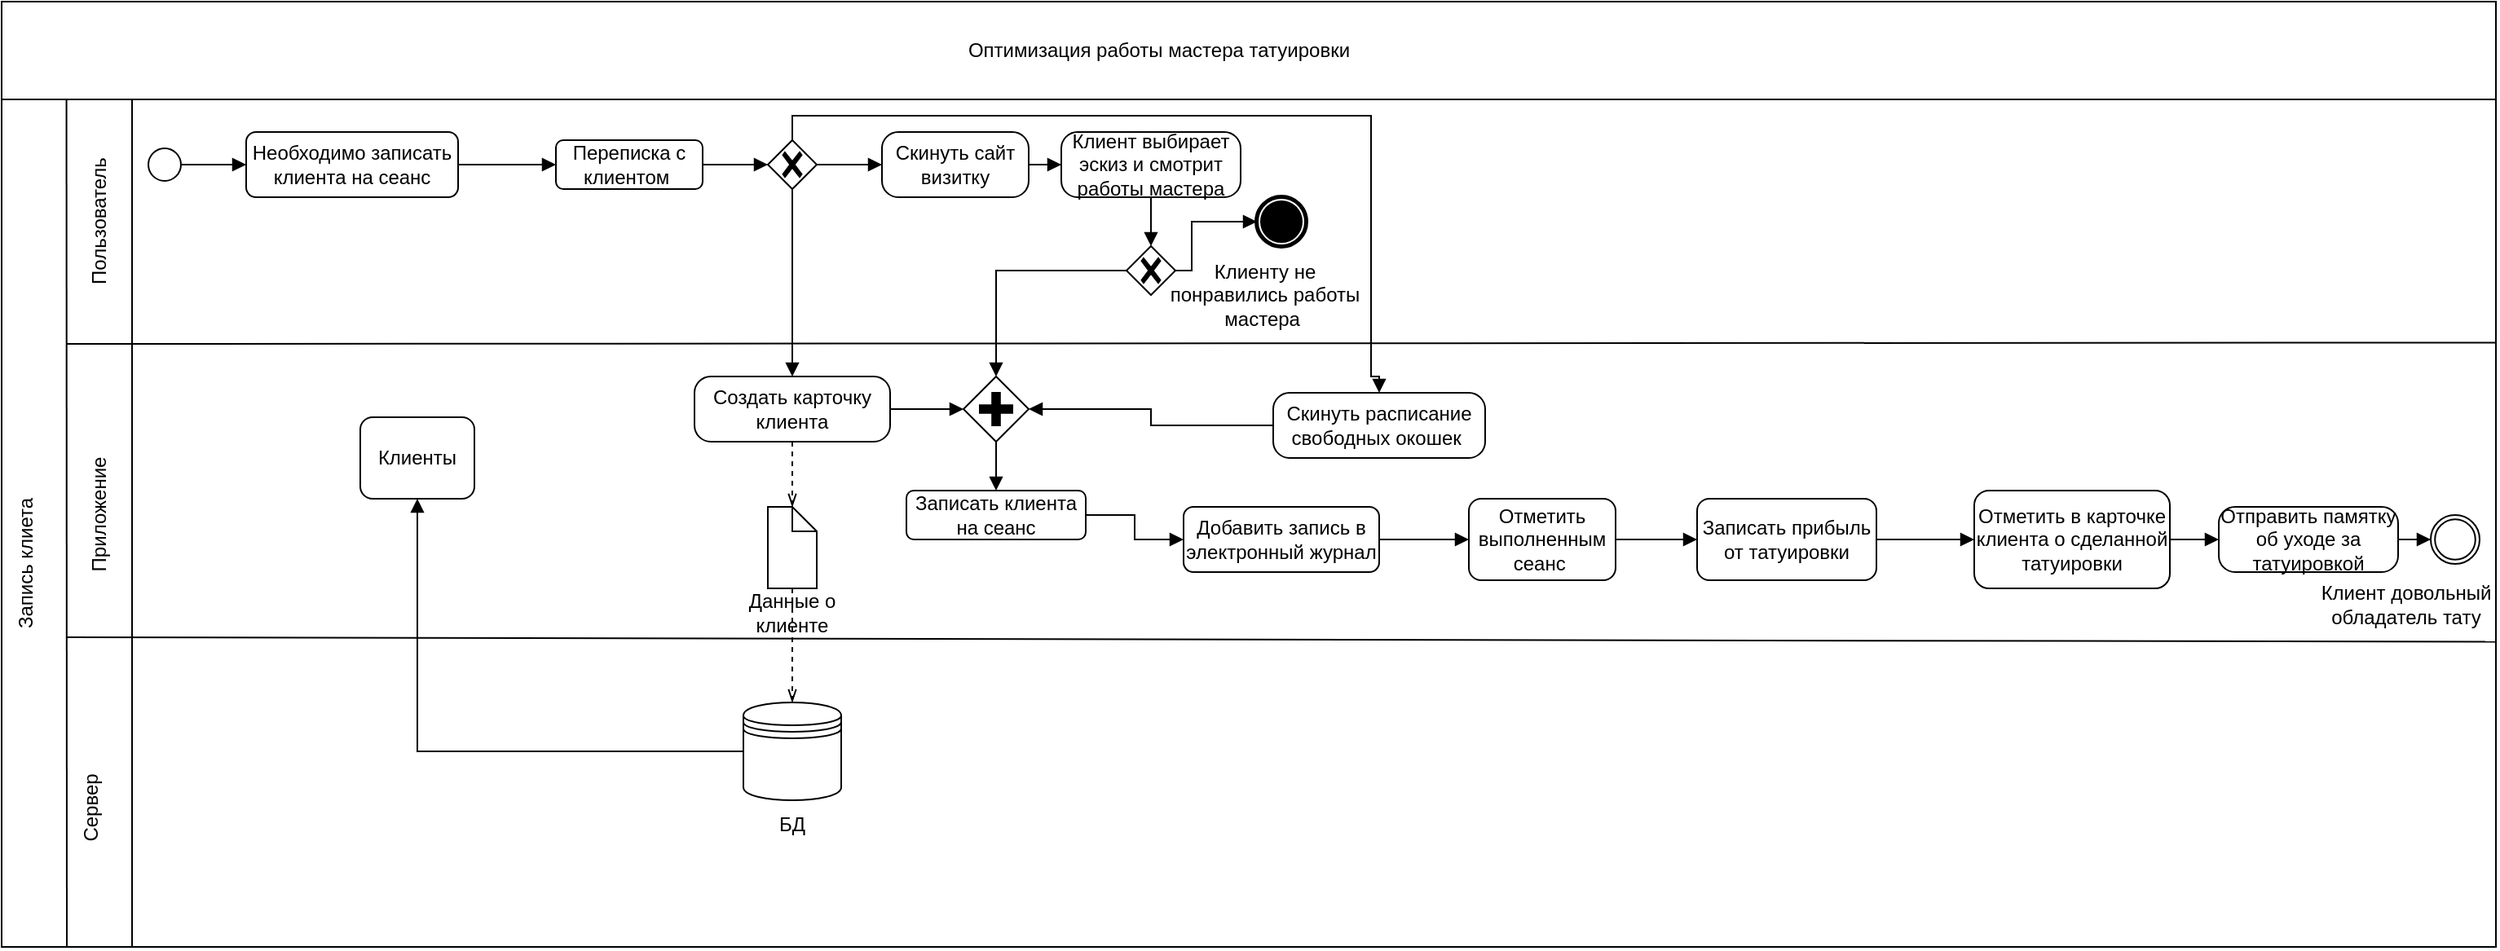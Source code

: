 <mxfile version="20.6.0" type="device"><diagram id="bfo-nZELDSUf4FN9RPrp" name="Страница 1"><mxGraphModel dx="1702" dy="2176" grid="1" gridSize="10" guides="1" tooltips="1" connect="1" arrows="1" fold="1" page="1" pageScale="1" pageWidth="827" pageHeight="1169" math="0" shadow="0"><root><mxCell id="0"/><mxCell id="1" parent="0"/><mxCell id="CMskse8NzwZzVhAuSRWN-1" value="" style="rounded=0;whiteSpace=wrap;html=1;" vertex="1" parent="1"><mxGeometry x="10" y="-40" width="1530" height="520" as="geometry"/></mxCell><mxCell id="CMskse8NzwZzVhAuSRWN-4" value="" style="endArrow=none;html=1;rounded=0;entryX=0.026;entryY=0;entryDx=0;entryDy=0;entryPerimeter=0;" edge="1" parent="1" target="CMskse8NzwZzVhAuSRWN-1"><mxGeometry width="50" height="50" relative="1" as="geometry"><mxPoint x="50" y="480" as="sourcePoint"/><mxPoint x="48" y="-40" as="targetPoint"/><Array as="points"/></mxGeometry></mxCell><mxCell id="CMskse8NzwZzVhAuSRWN-7" value="Запись клиета" style="text;html=1;align=center;verticalAlign=middle;resizable=0;points=[];autosize=1;strokeColor=none;fillColor=none;rotation=-90;" vertex="1" parent="1"><mxGeometry x="-30" y="230" width="110" height="30" as="geometry"/></mxCell><mxCell id="CMskse8NzwZzVhAuSRWN-8" value="" style="endArrow=none;html=1;rounded=0;entryX=1;entryY=0.64;entryDx=0;entryDy=0;entryPerimeter=0;" edge="1" parent="1" target="CMskse8NzwZzVhAuSRWN-1"><mxGeometry width="50" height="50" relative="1" as="geometry"><mxPoint x="50" y="290" as="sourcePoint"/><mxPoint x="440" y="270" as="targetPoint"/></mxGeometry></mxCell><mxCell id="CMskse8NzwZzVhAuSRWN-9" value="" style="endArrow=none;html=1;rounded=0;entryX=1;entryY=0.287;entryDx=0;entryDy=0;entryPerimeter=0;" edge="1" parent="1" target="CMskse8NzwZzVhAuSRWN-1"><mxGeometry width="50" height="50" relative="1" as="geometry"><mxPoint x="50" y="110" as="sourcePoint"/><mxPoint x="860" y="112.8" as="targetPoint"/></mxGeometry></mxCell><mxCell id="CMskse8NzwZzVhAuSRWN-10" value="" style="endArrow=none;html=1;rounded=0;" edge="1" parent="1"><mxGeometry width="50" height="50" relative="1" as="geometry"><mxPoint x="90" y="480" as="sourcePoint"/><mxPoint x="90" y="-40" as="targetPoint"/></mxGeometry></mxCell><mxCell id="CMskse8NzwZzVhAuSRWN-11" value="Сервер" style="text;html=1;align=center;verticalAlign=middle;resizable=0;points=[];autosize=1;strokeColor=none;fillColor=none;rotation=-90;" vertex="1" parent="1"><mxGeometry x="30" y="380" width="70" height="30" as="geometry"/></mxCell><mxCell id="CMskse8NzwZzVhAuSRWN-12" value="Приложение" style="text;html=1;align=center;verticalAlign=middle;resizable=0;points=[];autosize=1;strokeColor=none;fillColor=none;rotation=-90;" vertex="1" parent="1"><mxGeometry x="20" y="200" width="100" height="30" as="geometry"/></mxCell><mxCell id="CMskse8NzwZzVhAuSRWN-13" value="Пользователь" style="text;html=1;align=center;verticalAlign=middle;resizable=0;points=[];autosize=1;strokeColor=none;fillColor=none;rotation=-90;" vertex="1" parent="1"><mxGeometry x="20" y="20" width="100" height="30" as="geometry"/></mxCell><mxCell id="CMskse8NzwZzVhAuSRWN-16" style="edgeStyle=orthogonalEdgeStyle;rounded=0;orthogonalLoop=1;jettySize=auto;html=1;entryX=0;entryY=0.5;entryDx=0;entryDy=0;endArrow=block;endFill=1;" edge="1" parent="1" source="CMskse8NzwZzVhAuSRWN-15"><mxGeometry relative="1" as="geometry"><mxPoint x="160" as="targetPoint"/></mxGeometry></mxCell><mxCell id="CMskse8NzwZzVhAuSRWN-15" value="" style="points=[[0.145,0.145,0],[0.5,0,0],[0.855,0.145,0],[1,0.5,0],[0.855,0.855,0],[0.5,1,0],[0.145,0.855,0],[0,0.5,0]];shape=mxgraph.bpmn.event;html=1;verticalLabelPosition=bottom;labelBackgroundColor=#ffffff;verticalAlign=top;align=center;perimeter=ellipsePerimeter;outlineConnect=0;aspect=fixed;outline=standard;symbol=general;" vertex="1" parent="1"><mxGeometry x="100" y="-10" width="20" height="20" as="geometry"/></mxCell><mxCell id="CMskse8NzwZzVhAuSRWN-19" value="" style="edgeStyle=orthogonalEdgeStyle;rounded=0;orthogonalLoop=1;jettySize=auto;html=1;endArrow=block;endFill=1;" edge="1" parent="1" source="CMskse8NzwZzVhAuSRWN-17" target="CMskse8NzwZzVhAuSRWN-18"><mxGeometry relative="1" as="geometry"/></mxCell><mxCell id="CMskse8NzwZzVhAuSRWN-17" value="Необходимо записать клиента на сеанс" style="rounded=1;whiteSpace=wrap;html=1;" vertex="1" parent="1"><mxGeometry x="160" y="-20" width="130" height="40" as="geometry"/></mxCell><mxCell id="CMskse8NzwZzVhAuSRWN-21" value="" style="edgeStyle=orthogonalEdgeStyle;rounded=0;orthogonalLoop=1;jettySize=auto;html=1;endArrow=block;endFill=1;" edge="1" parent="1" source="CMskse8NzwZzVhAuSRWN-18" target="CMskse8NzwZzVhAuSRWN-20"><mxGeometry relative="1" as="geometry"/></mxCell><mxCell id="CMskse8NzwZzVhAuSRWN-18" value="Переписка с клиентом&amp;nbsp;" style="rounded=1;whiteSpace=wrap;html=1;" vertex="1" parent="1"><mxGeometry x="350" y="-15" width="90" height="30" as="geometry"/></mxCell><mxCell id="CMskse8NzwZzVhAuSRWN-23" value="" style="edgeStyle=orthogonalEdgeStyle;rounded=0;orthogonalLoop=1;jettySize=auto;html=1;endArrow=block;endFill=1;" edge="1" parent="1" source="CMskse8NzwZzVhAuSRWN-20" target="CMskse8NzwZzVhAuSRWN-22"><mxGeometry relative="1" as="geometry"/></mxCell><mxCell id="CMskse8NzwZzVhAuSRWN-25" value="" style="edgeStyle=orthogonalEdgeStyle;rounded=0;orthogonalLoop=1;jettySize=auto;html=1;endArrow=block;endFill=1;" edge="1" parent="1" source="CMskse8NzwZzVhAuSRWN-20" target="CMskse8NzwZzVhAuSRWN-24"><mxGeometry relative="1" as="geometry"/></mxCell><mxCell id="CMskse8NzwZzVhAuSRWN-32" style="edgeStyle=orthogonalEdgeStyle;rounded=0;orthogonalLoop=1;jettySize=auto;html=1;entryX=0.5;entryY=0;entryDx=0;entryDy=0;entryPerimeter=0;endArrow=block;endFill=1;" edge="1" parent="1" source="CMskse8NzwZzVhAuSRWN-20" target="CMskse8NzwZzVhAuSRWN-26"><mxGeometry relative="1" as="geometry"><Array as="points"><mxPoint x="495" y="-30"/><mxPoint x="850" y="-30"/><mxPoint x="850" y="130"/></Array></mxGeometry></mxCell><mxCell id="CMskse8NzwZzVhAuSRWN-20" value="" style="points=[[0.25,0.25,0],[0.5,0,0],[0.75,0.25,0],[1,0.5,0],[0.75,0.75,0],[0.5,1,0],[0.25,0.75,0],[0,0.5,0]];shape=mxgraph.bpmn.gateway2;html=1;verticalLabelPosition=bottom;labelBackgroundColor=#ffffff;verticalAlign=top;align=center;perimeter=rhombusPerimeter;outlineConnect=0;outline=none;symbol=none;gwType=exclusive;" vertex="1" parent="1"><mxGeometry x="480" y="-15" width="30" height="30" as="geometry"/></mxCell><mxCell id="CMskse8NzwZzVhAuSRWN-35" value="" style="edgeStyle=orthogonalEdgeStyle;rounded=0;orthogonalLoop=1;jettySize=auto;html=1;endArrow=block;endFill=1;" edge="1" parent="1" source="CMskse8NzwZzVhAuSRWN-22" target="CMskse8NzwZzVhAuSRWN-34"><mxGeometry relative="1" as="geometry"/></mxCell><mxCell id="CMskse8NzwZzVhAuSRWN-22" value="Скинуть сайт визитку" style="points=[[0.25,0,0],[0.5,0,0],[0.75,0,0],[1,0.25,0],[1,0.5,0],[1,0.75,0],[0.75,1,0],[0.5,1,0],[0.25,1,0],[0,0.75,0],[0,0.5,0],[0,0.25,0]];shape=mxgraph.bpmn.task;whiteSpace=wrap;rectStyle=rounded;size=10;html=1;taskMarker=abstract;" vertex="1" parent="1"><mxGeometry x="550" y="-20" width="90" height="40" as="geometry"/></mxCell><mxCell id="CMskse8NzwZzVhAuSRWN-29" value="" style="edgeStyle=orthogonalEdgeStyle;rounded=0;orthogonalLoop=1;jettySize=auto;html=1;endArrow=block;endFill=1;" edge="1" parent="1" source="CMskse8NzwZzVhAuSRWN-24" target="CMskse8NzwZzVhAuSRWN-28"><mxGeometry relative="1" as="geometry"/></mxCell><mxCell id="CMskse8NzwZzVhAuSRWN-58" value="" style="edgeStyle=orthogonalEdgeStyle;rounded=0;orthogonalLoop=1;jettySize=auto;html=1;endArrow=openThin;endFill=0;dashed=1;" edge="1" parent="1" source="CMskse8NzwZzVhAuSRWN-24" target="CMskse8NzwZzVhAuSRWN-57"><mxGeometry relative="1" as="geometry"/></mxCell><mxCell id="CMskse8NzwZzVhAuSRWN-24" value="Создать карточку клиента" style="points=[[0.25,0,0],[0.5,0,0],[0.75,0,0],[1,0.25,0],[1,0.5,0],[1,0.75,0],[0.75,1,0],[0.5,1,0],[0.25,1,0],[0,0.75,0],[0,0.5,0],[0,0.25,0]];shape=mxgraph.bpmn.task;whiteSpace=wrap;rectStyle=rounded;size=10;html=1;taskMarker=abstract;" vertex="1" parent="1"><mxGeometry x="435" y="130" width="120" height="40" as="geometry"/></mxCell><mxCell id="CMskse8NzwZzVhAuSRWN-33" value="" style="edgeStyle=orthogonalEdgeStyle;rounded=0;orthogonalLoop=1;jettySize=auto;html=1;endArrow=block;endFill=1;" edge="1" parent="1" source="CMskse8NzwZzVhAuSRWN-26" target="CMskse8NzwZzVhAuSRWN-28"><mxGeometry relative="1" as="geometry"/></mxCell><mxCell id="CMskse8NzwZzVhAuSRWN-26" value="Скинуть расписание свободных окошек&amp;nbsp;" style="points=[[0.25,0,0],[0.5,0,0],[0.75,0,0],[1,0.25,0],[1,0.5,0],[1,0.75,0],[0.75,1,0],[0.5,1,0],[0.25,1,0],[0,0.75,0],[0,0.5,0],[0,0.25,0]];shape=mxgraph.bpmn.task;whiteSpace=wrap;rectStyle=rounded;size=10;html=1;taskMarker=abstract;" vertex="1" parent="1"><mxGeometry x="790" y="140" width="130" height="40" as="geometry"/></mxCell><mxCell id="CMskse8NzwZzVhAuSRWN-43" value="" style="edgeStyle=orthogonalEdgeStyle;rounded=0;orthogonalLoop=1;jettySize=auto;html=1;endArrow=block;endFill=1;" edge="1" parent="1" source="CMskse8NzwZzVhAuSRWN-28" target="CMskse8NzwZzVhAuSRWN-42"><mxGeometry relative="1" as="geometry"/></mxCell><mxCell id="CMskse8NzwZzVhAuSRWN-28" value="" style="points=[[0.25,0.25,0],[0.5,0,0],[0.75,0.25,0],[1,0.5,0],[0.75,0.75,0],[0.5,1,0],[0.25,0.75,0],[0,0.5,0]];shape=mxgraph.bpmn.gateway2;html=1;verticalLabelPosition=bottom;labelBackgroundColor=#ffffff;verticalAlign=top;align=center;perimeter=rhombusPerimeter;outlineConnect=0;outline=none;symbol=none;gwType=parallel;" vertex="1" parent="1"><mxGeometry x="600" y="130" width="40" height="40" as="geometry"/></mxCell><mxCell id="CMskse8NzwZzVhAuSRWN-37" style="edgeStyle=orthogonalEdgeStyle;rounded=0;orthogonalLoop=1;jettySize=auto;html=1;endArrow=block;endFill=1;" edge="1" parent="1" source="CMskse8NzwZzVhAuSRWN-34" target="CMskse8NzwZzVhAuSRWN-36"><mxGeometry relative="1" as="geometry"/></mxCell><mxCell id="CMskse8NzwZzVhAuSRWN-34" value="Клиент выбирает эскиз и смотрит работы мастера" style="points=[[0.25,0,0],[0.5,0,0],[0.75,0,0],[1,0.25,0],[1,0.5,0],[1,0.75,0],[0.75,1,0],[0.5,1,0],[0.25,1,0],[0,0.75,0],[0,0.5,0],[0,0.25,0]];shape=mxgraph.bpmn.task;whiteSpace=wrap;rectStyle=rounded;size=10;html=1;taskMarker=abstract;" vertex="1" parent="1"><mxGeometry x="660" y="-20" width="110" height="40" as="geometry"/></mxCell><mxCell id="CMskse8NzwZzVhAuSRWN-39" value="" style="edgeStyle=orthogonalEdgeStyle;rounded=0;orthogonalLoop=1;jettySize=auto;html=1;endArrow=block;endFill=1;" edge="1" parent="1" source="CMskse8NzwZzVhAuSRWN-36" target="CMskse8NzwZzVhAuSRWN-38"><mxGeometry relative="1" as="geometry"><Array as="points"><mxPoint x="740" y="65"/><mxPoint x="740" y="35"/></Array></mxGeometry></mxCell><mxCell id="CMskse8NzwZzVhAuSRWN-41" style="edgeStyle=orthogonalEdgeStyle;rounded=0;orthogonalLoop=1;jettySize=auto;html=1;entryX=0.5;entryY=0;entryDx=0;entryDy=0;entryPerimeter=0;endArrow=block;endFill=1;" edge="1" parent="1" source="CMskse8NzwZzVhAuSRWN-36" target="CMskse8NzwZzVhAuSRWN-28"><mxGeometry relative="1" as="geometry"/></mxCell><mxCell id="CMskse8NzwZzVhAuSRWN-36" value="" style="points=[[0.25,0.25,0],[0.5,0,0],[0.75,0.25,0],[1,0.5,0],[0.75,0.75,0],[0.5,1,0],[0.25,0.75,0],[0,0.5,0]];shape=mxgraph.bpmn.gateway2;html=1;verticalLabelPosition=bottom;labelBackgroundColor=#ffffff;verticalAlign=top;align=center;perimeter=rhombusPerimeter;outlineConnect=0;outline=none;symbol=none;gwType=exclusive;" vertex="1" parent="1"><mxGeometry x="700" y="50" width="30" height="30" as="geometry"/></mxCell><mxCell id="CMskse8NzwZzVhAuSRWN-38" value="" style="points=[[0.145,0.145,0],[0.5,0,0],[0.855,0.145,0],[1,0.5,0],[0.855,0.855,0],[0.5,1,0],[0.145,0.855,0],[0,0.5,0]];shape=mxgraph.bpmn.event;html=1;verticalLabelPosition=bottom;labelBackgroundColor=#ffffff;verticalAlign=top;align=center;perimeter=ellipsePerimeter;outlineConnect=0;aspect=fixed;outline=end;symbol=terminate;" vertex="1" parent="1"><mxGeometry x="780" y="20" width="30" height="30" as="geometry"/></mxCell><mxCell id="CMskse8NzwZzVhAuSRWN-40" value="Клиенту не понравились работы мастера&amp;nbsp;" style="text;html=1;strokeColor=none;fillColor=none;align=center;verticalAlign=middle;whiteSpace=wrap;rounded=0;" vertex="1" parent="1"><mxGeometry x="720" y="60" width="130" height="40" as="geometry"/></mxCell><mxCell id="CMskse8NzwZzVhAuSRWN-45" value="" style="edgeStyle=orthogonalEdgeStyle;rounded=0;orthogonalLoop=1;jettySize=auto;html=1;endArrow=block;endFill=1;" edge="1" parent="1" source="CMskse8NzwZzVhAuSRWN-42" target="CMskse8NzwZzVhAuSRWN-44"><mxGeometry relative="1" as="geometry"/></mxCell><mxCell id="CMskse8NzwZzVhAuSRWN-42" value="Записать клиента на сеанс" style="rounded=1;whiteSpace=wrap;html=1;" vertex="1" parent="1"><mxGeometry x="565" y="200" width="110" height="30" as="geometry"/></mxCell><mxCell id="CMskse8NzwZzVhAuSRWN-47" value="" style="edgeStyle=orthogonalEdgeStyle;rounded=0;orthogonalLoop=1;jettySize=auto;html=1;endArrow=block;endFill=1;" edge="1" parent="1" source="CMskse8NzwZzVhAuSRWN-44" target="CMskse8NzwZzVhAuSRWN-46"><mxGeometry relative="1" as="geometry"/></mxCell><mxCell id="CMskse8NzwZzVhAuSRWN-44" value="Добавить запись в электронный журнал" style="rounded=1;whiteSpace=wrap;html=1;" vertex="1" parent="1"><mxGeometry x="735" y="210" width="120" height="40" as="geometry"/></mxCell><mxCell id="CMskse8NzwZzVhAuSRWN-49" value="" style="edgeStyle=orthogonalEdgeStyle;rounded=0;orthogonalLoop=1;jettySize=auto;html=1;endArrow=block;endFill=1;" edge="1" parent="1" source="CMskse8NzwZzVhAuSRWN-46" target="CMskse8NzwZzVhAuSRWN-48"><mxGeometry relative="1" as="geometry"/></mxCell><mxCell id="CMskse8NzwZzVhAuSRWN-46" value="Отметить выполненным сеанс&amp;nbsp;" style="rounded=1;whiteSpace=wrap;html=1;" vertex="1" parent="1"><mxGeometry x="910" y="205" width="90" height="50" as="geometry"/></mxCell><mxCell id="CMskse8NzwZzVhAuSRWN-51" value="" style="edgeStyle=orthogonalEdgeStyle;rounded=0;orthogonalLoop=1;jettySize=auto;html=1;endArrow=block;endFill=1;" edge="1" parent="1" source="CMskse8NzwZzVhAuSRWN-48" target="CMskse8NzwZzVhAuSRWN-50"><mxGeometry relative="1" as="geometry"/></mxCell><mxCell id="CMskse8NzwZzVhAuSRWN-48" value="Записать прибыль от татуировки" style="rounded=1;whiteSpace=wrap;html=1;" vertex="1" parent="1"><mxGeometry x="1050" y="205" width="110" height="50" as="geometry"/></mxCell><mxCell id="CMskse8NzwZzVhAuSRWN-53" value="" style="edgeStyle=orthogonalEdgeStyle;rounded=0;orthogonalLoop=1;jettySize=auto;html=1;endArrow=block;endFill=1;" edge="1" parent="1" source="CMskse8NzwZzVhAuSRWN-50" target="CMskse8NzwZzVhAuSRWN-52"><mxGeometry relative="1" as="geometry"/></mxCell><mxCell id="CMskse8NzwZzVhAuSRWN-50" value="Отметить в карточке клиента о сделанной татуировки" style="rounded=1;whiteSpace=wrap;html=1;" vertex="1" parent="1"><mxGeometry x="1220" y="200" width="120" height="60" as="geometry"/></mxCell><mxCell id="CMskse8NzwZzVhAuSRWN-55" value="" style="edgeStyle=orthogonalEdgeStyle;rounded=0;orthogonalLoop=1;jettySize=auto;html=1;endArrow=block;endFill=1;" edge="1" parent="1" source="CMskse8NzwZzVhAuSRWN-52" target="CMskse8NzwZzVhAuSRWN-54"><mxGeometry relative="1" as="geometry"/></mxCell><mxCell id="CMskse8NzwZzVhAuSRWN-52" value="Отправить памятку об уходе за татуировкой" style="points=[[0.25,0,0],[0.5,0,0],[0.75,0,0],[1,0.25,0],[1,0.5,0],[1,0.75,0],[0.75,1,0],[0.5,1,0],[0.25,1,0],[0,0.75,0],[0,0.5,0],[0,0.25,0]];shape=mxgraph.bpmn.task;whiteSpace=wrap;rectStyle=rounded;size=10;html=1;taskMarker=abstract;" vertex="1" parent="1"><mxGeometry x="1370" y="210" width="110" height="40" as="geometry"/></mxCell><mxCell id="CMskse8NzwZzVhAuSRWN-54" value="" style="points=[[0.145,0.145,0],[0.5,0,0],[0.855,0.145,0],[1,0.5,0],[0.855,0.855,0],[0.5,1,0],[0.145,0.855,0],[0,0.5,0]];shape=mxgraph.bpmn.event;html=1;verticalLabelPosition=bottom;labelBackgroundColor=#ffffff;verticalAlign=top;align=center;perimeter=ellipsePerimeter;outlineConnect=0;aspect=fixed;outline=throwing;symbol=general;" vertex="1" parent="1"><mxGeometry x="1500" y="215" width="30" height="30" as="geometry"/></mxCell><mxCell id="CMskse8NzwZzVhAuSRWN-56" value="Клиент довольный обладатель тату" style="text;html=1;strokeColor=none;fillColor=none;align=center;verticalAlign=middle;whiteSpace=wrap;rounded=0;" vertex="1" parent="1"><mxGeometry x="1430" y="250" width="110" height="40" as="geometry"/></mxCell><mxCell id="CMskse8NzwZzVhAuSRWN-62" value="" style="edgeStyle=orthogonalEdgeStyle;rounded=0;orthogonalLoop=1;jettySize=auto;html=1;dashed=1;endArrow=openThin;endFill=0;" edge="1" parent="1" source="CMskse8NzwZzVhAuSRWN-57" target="CMskse8NzwZzVhAuSRWN-61"><mxGeometry relative="1" as="geometry"/></mxCell><mxCell id="CMskse8NzwZzVhAuSRWN-57" value="" style="shape=mxgraph.bpmn.data;labelPosition=center;verticalLabelPosition=bottom;align=center;verticalAlign=top;whiteSpace=wrap;size=15;html=1;" vertex="1" parent="1"><mxGeometry x="480" y="210" width="30" height="50" as="geometry"/></mxCell><mxCell id="CMskse8NzwZzVhAuSRWN-59" value="Данные о клиенте" style="text;html=1;strokeColor=none;fillColor=none;align=center;verticalAlign=middle;whiteSpace=wrap;rounded=0;dashed=1;" vertex="1" parent="1"><mxGeometry x="465" y="260" width="60" height="30" as="geometry"/></mxCell><mxCell id="CMskse8NzwZzVhAuSRWN-66" style="edgeStyle=orthogonalEdgeStyle;rounded=0;orthogonalLoop=1;jettySize=auto;html=1;entryX=0.5;entryY=1;entryDx=0;entryDy=0;endArrow=block;endFill=1;" edge="1" parent="1" source="CMskse8NzwZzVhAuSRWN-61" target="CMskse8NzwZzVhAuSRWN-65"><mxGeometry relative="1" as="geometry"/></mxCell><mxCell id="CMskse8NzwZzVhAuSRWN-61" value="" style="shape=datastore;whiteSpace=wrap;html=1;labelPosition=center;verticalLabelPosition=bottom;align=center;verticalAlign=top;" vertex="1" parent="1"><mxGeometry x="465" y="330" width="60" height="60" as="geometry"/></mxCell><mxCell id="CMskse8NzwZzVhAuSRWN-64" value="БД" style="text;html=1;strokeColor=none;fillColor=none;align=center;verticalAlign=middle;whiteSpace=wrap;rounded=0;" vertex="1" parent="1"><mxGeometry x="465" y="390" width="60" height="30" as="geometry"/></mxCell><mxCell id="CMskse8NzwZzVhAuSRWN-65" value="Клиенты" style="rounded=1;whiteSpace=wrap;html=1;" vertex="1" parent="1"><mxGeometry x="230" y="155" width="70" height="50" as="geometry"/></mxCell><mxCell id="CMskse8NzwZzVhAuSRWN-67" value="" style="rounded=0;whiteSpace=wrap;html=1;" vertex="1" parent="1"><mxGeometry x="10" y="-100" width="1530" height="60" as="geometry"/></mxCell><mxCell id="CMskse8NzwZzVhAuSRWN-68" value="Оптимизация работы мастера татуировки" style="text;html=1;strokeColor=none;fillColor=none;align=center;verticalAlign=middle;whiteSpace=wrap;rounded=0;" vertex="1" parent="1"><mxGeometry x="580" y="-85" width="280" height="30" as="geometry"/></mxCell></root></mxGraphModel></diagram></mxfile>
